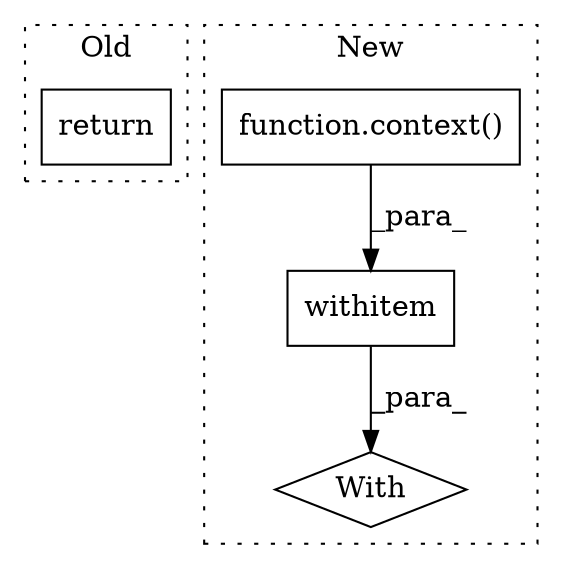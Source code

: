 digraph G {
subgraph cluster0 {
1 [label="return" a="93" s="10028" l="7" shape="box"];
label = "Old";
style="dotted";
}
subgraph cluster1 {
2 [label="function.context()" a="75" s="10127" l="9" shape="box"];
3 [label="With" a="39" s="10122,10134" l="5,16" shape="diamond"];
4 [label="withitem" a="49" s="10127" l="7" shape="box"];
label = "New";
style="dotted";
}
2 -> 4 [label="_para_"];
4 -> 3 [label="_para_"];
}